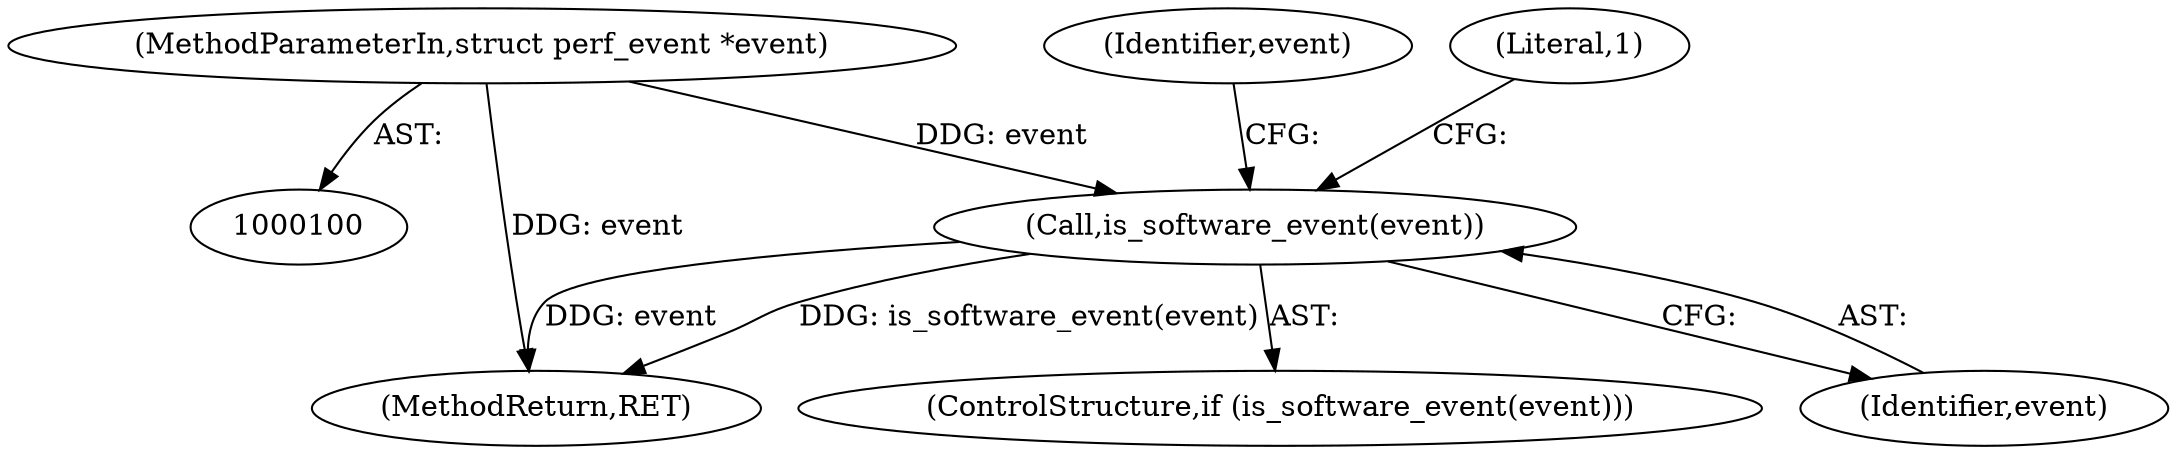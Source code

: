 digraph "1_linux_8fff105e13041e49b82f92eef034f363a6b1c071@pointer" {
"1000126" [label="(Call,is_software_event(event))"];
"1000102" [label="(MethodParameterIn,struct perf_event *event)"];
"1000126" [label="(Call,is_software_event(event))"];
"1000166" [label="(MethodReturn,RET)"];
"1000134" [label="(Identifier,event)"];
"1000125" [label="(ControlStructure,if (is_software_event(event)))"];
"1000129" [label="(Literal,1)"];
"1000127" [label="(Identifier,event)"];
"1000102" [label="(MethodParameterIn,struct perf_event *event)"];
"1000126" -> "1000125"  [label="AST: "];
"1000126" -> "1000127"  [label="CFG: "];
"1000127" -> "1000126"  [label="AST: "];
"1000129" -> "1000126"  [label="CFG: "];
"1000134" -> "1000126"  [label="CFG: "];
"1000126" -> "1000166"  [label="DDG: is_software_event(event)"];
"1000126" -> "1000166"  [label="DDG: event"];
"1000102" -> "1000126"  [label="DDG: event"];
"1000102" -> "1000100"  [label="AST: "];
"1000102" -> "1000166"  [label="DDG: event"];
}
